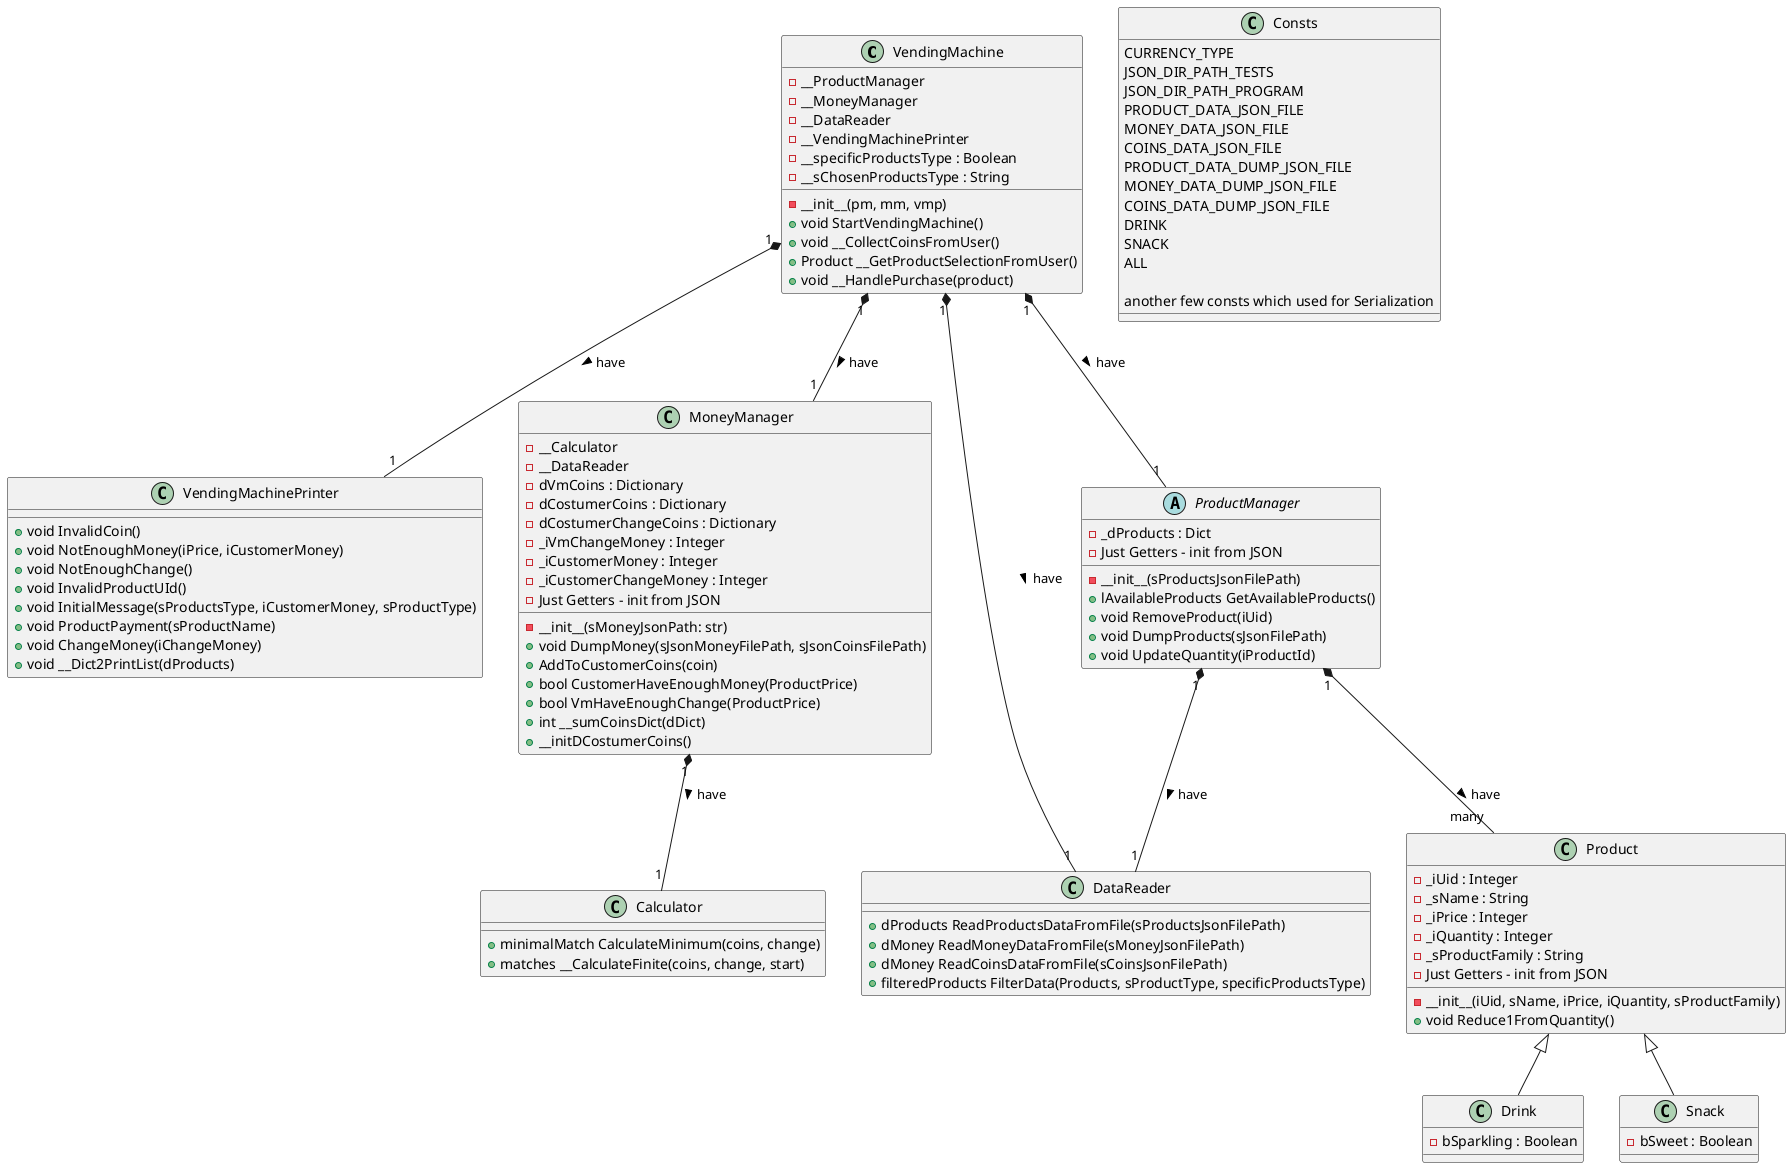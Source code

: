 @startuml class diagram
'https://plantuml.com/class-diagram

class VendingMachine{
    -__ProductManager
    -__MoneyManager
    -__DataReader
    -__VendingMachinePrinter
    -__specificProductsType : Boolean
    -__sChosenProductsType : String
    -__init__(pm, mm, vmp)
    +void StartVendingMachine()
    +void __CollectCoinsFromUser()
    +Product __GetProductSelectionFromUser()
    +void __HandlePurchase(product)
}

class VendingMachinePrinter{
    +void InvalidCoin()
    +void NotEnoughMoney(iPrice, iCustomerMoney)
    +void NotEnoughChange()
    +void InvalidProductUId()
    +void InitialMessage(sProductsType, iCustomerMoney, sProductType)
    +void ProductPayment(sProductName)
    +void ChangeMoney(iChangeMoney)
    +void __Dict2PrintList(dProducts)
}

class MoneyManager{
    -__Calculator
    -__DataReader
    -dVmCoins : Dictionary
    -dCostumerCoins : Dictionary
    -dCostumerChangeCoins : Dictionary
    -_iVmChangeMoney : Integer
    -_iCustomerMoney : Integer
    -_iCustomerChangeMoney : Integer
    -Just Getters - init from JSON
    -__init__(sMoneyJsonPath: str)
    +void DumpMoney(sJsonMoneyFilePath, sJsonCoinsFilePath)
    +AddToCustomerCoins(coin)
    +bool CustomerHaveEnoughMoney(ProductPrice)
    +bool VmHaveEnoughChange(ProductPrice)
    +int __sumCoinsDict(dDict)
    +__initDCostumerCoins()
}

class Calculator{
    +minimalMatch CalculateMinimum(coins, change)
    +matches __CalculateFinite(coins, change, start)
}

class DataReader{
    +dProducts ReadProductsDataFromFile(sProductsJsonFilePath)
    +dMoney ReadMoneyDataFromFile(sMoneyJsonFilePath)
    +dMoney ReadCoinsDataFromFile(sCoinsJsonFilePath)
    +filteredProducts FilterData(Products, sProductType, specificProductsType)
}

class Product{
    -_iUid : Integer
    -_sName : String
    -_iPrice : Integer
    -_iQuantity : Integer
    -_sProductFamily : String
    -__init__(iUid, sName, iPrice, iQuantity, sProductFamily)
    -Just Getters - init from JSON
    +void Reduce1FromQuantity()
}

class Drink{
    -bSparkling : Boolean
}

class Snack{
    -bSweet : Boolean
}

class Consts{
    CURRENCY_TYPE
    JSON_DIR_PATH_TESTS
    JSON_DIR_PATH_PROGRAM
    PRODUCT_DATA_JSON_FILE
    MONEY_DATA_JSON_FILE
    COINS_DATA_JSON_FILE
    PRODUCT_DATA_DUMP_JSON_FILE
    MONEY_DATA_DUMP_JSON_FILE
    COINS_DATA_DUMP_JSON_FILE
    DRINK
    SNACK
    ALL

    another few consts which used for Serialization
}

abstract class ProductManager{
    - _dProducts : Dict
    -__init__(sProductsJsonFilePath)
    -Just Getters - init from JSON
    +lAvailableProducts GetAvailableProducts()
    +void RemoveProduct(iUid)
    +void DumpProducts(sJsonFilePath)
    +void UpdateQuantity(iProductId)
}

Product <|-- Drink
Product <|-- Snack
VendingMachine "1" *-- "1" ProductManager : have >
VendingMachine "1" *-- "1" MoneyManager : have >
VendingMachine "1" *-- "1" VendingMachinePrinter : have >
VendingMachine "1" *-- "1" DataReader : have >
ProductManager "1" *-- "1" DataReader : have >
MoneyManager "1" *-- "1" Calculator : have >
ProductManager "1" *-- "many" Product : have >

@enduml